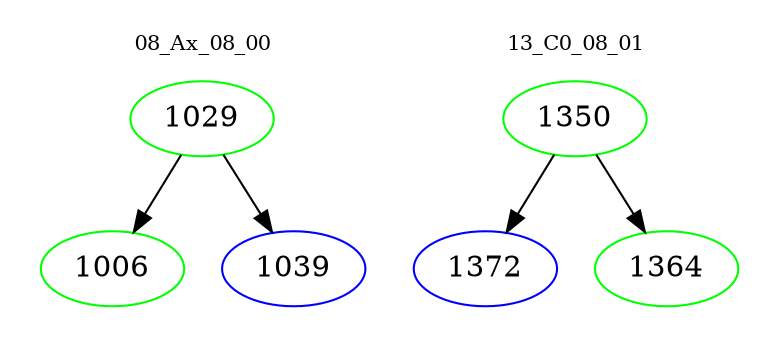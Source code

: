digraph{
subgraph cluster_0 {
color = white
label = "08_Ax_08_00";
fontsize=10;
T0_1029 [label="1029", color="green"]
T0_1029 -> T0_1006 [color="black"]
T0_1006 [label="1006", color="green"]
T0_1029 -> T0_1039 [color="black"]
T0_1039 [label="1039", color="blue"]
}
subgraph cluster_1 {
color = white
label = "13_C0_08_01";
fontsize=10;
T1_1350 [label="1350", color="green"]
T1_1350 -> T1_1372 [color="black"]
T1_1372 [label="1372", color="blue"]
T1_1350 -> T1_1364 [color="black"]
T1_1364 [label="1364", color="green"]
}
}
